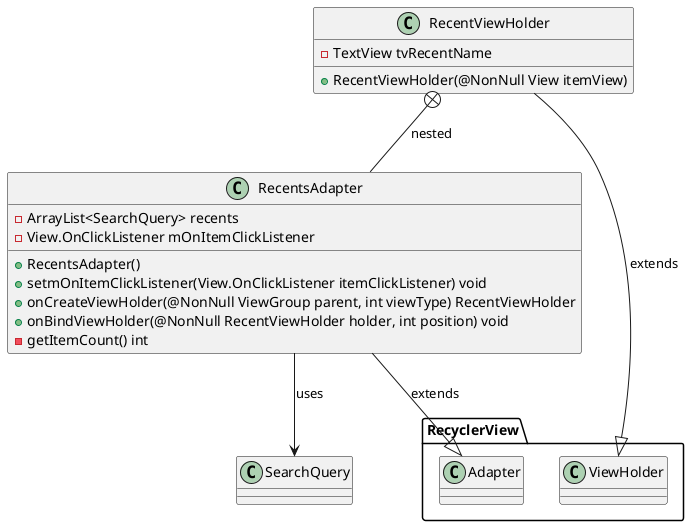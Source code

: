 @startuml

class RecentsAdapter {
    -ArrayList<SearchQuery> recents
    -View.OnClickListener mOnItemClickListener

    +RecentsAdapter()
    +setmOnItemClickListener(View.OnClickListener itemClickListener) void
    +onCreateViewHolder(@NonNull ViewGroup parent, int viewType) RecentViewHolder
    +onBindViewHolder(@NonNull RecentViewHolder holder, int position) void
    -getItemCount() int
}

class RecentViewHolder {
    -TextView tvRecentName

    +RecentViewHolder(@NonNull View itemView)
}


RecentViewHolder --|> RecyclerView.ViewHolder : extends
RecentsAdapter --|> RecyclerView.Adapter : extends
RecentViewHolder +-- RecentsAdapter : nested
RecentsAdapter --> SearchQuery : uses


@enduml
